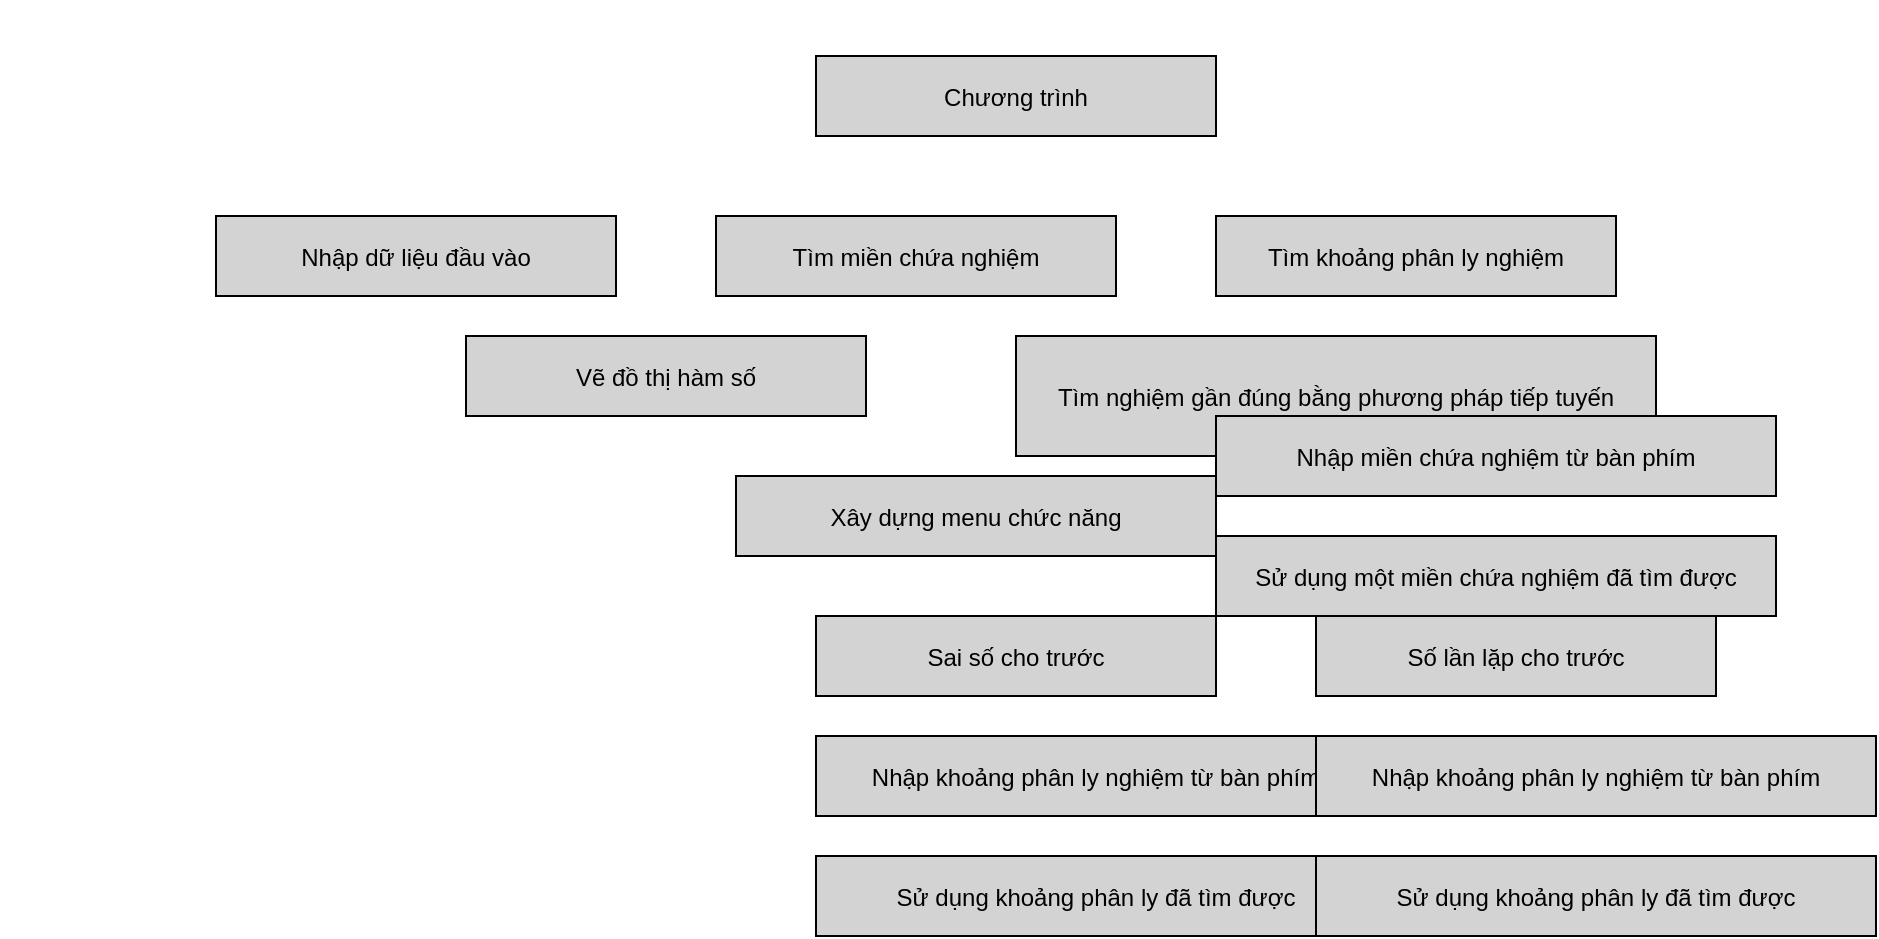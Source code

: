 <mxfile>
  <diagram name="Flowchart" id="Ogo2ZEDdb6shQg6sG_2K">
    <mxGraphModel dx="1462" dy="727" grid="1" gridSize="10" guides="1" tooltips="1" connect="1" arrows="1" fold="1" page="1" pageScale="1" pageWidth="827" pageHeight="1169" math="0" shadow="0">
      <root>
        <mxCell id="0" />
        <mxCell id="1" parent="0" />
        
        <!-- Chương trình -->
        <mxCell id="2" value="Chương trình" style="rounded=0;fillColor=#D3D3D3;strokeColor=#000000;" vertex="1" parent="1">
          <mxGeometry x="400" y="20" width="200" height="40" as="geometry" />
        </mxCell>

        <!-- 5 chức năng chính -->
        <mxCell id="3" value="Nhập dữ liệu đầu vào" style="rounded=0;fillColor=#D3D3D3;strokeColor=#000000;" vertex="1" parent="1">
          <mxGeometry x="100" y="100" width="200" height="40" as="geometry" />
        </mxCell>
        <mxCell id="4" value="Tìm miền chứa nghiệm" style="rounded=0;fillColor=#D3D3D3;strokeColor=#000000;" vertex="1" parent="1">
          <mxGeometry x="350" y="100" width="200" height="40" as="geometry" />
        </mxCell>
        <mxCell id="5" value="Tìm khoảng phân ly nghiệm" style="rounded=0;fillColor=#D3D3D3;strokeColor=#000000;" vertex="1" parent="1">
          <mxGeometry x="600" y="100" width="200" height="40" as="geometry" />
        </mxCell>
        <mxCell id="6" value="Vẽ đồ thị hàm số" style="rounded=0;fillColor=#D3D3D3;strokeColor=#000000;" vertex="1" parent="1">
          <mxGeometry x="225" y="160" width="200" height="40" as="geometry" />
        </mxCell>
        <mxCell id="7" value="Tìm nghiệm gần đúng bằng phương pháp tiếp tuyến" style="rounded=0;fillColor=#D3D3D3;strokeColor=#000000;" vertex="1" parent="1">
          <mxGeometry x="500" y="160" width="320" height="60" as="geometry" />
        </mxCell>
        <mxCell id="8" value="Xây dựng menu chức năng" style="rounded=0;fillColor=#D3D3D3;strokeColor=#000000;" vertex="1" parent="1">
          <mxGeometry x="360" y="230" width="240" height="40" as="geometry" />
        </mxCell>

        <!-- Nhánh trong "Tìm nghiệm gần đúng..." -->
        <mxCell id="9" value="Sai số cho trước" style="rounded=0;fillColor=#D3D3D3;strokeColor=#000000;" vertex="1" parent="1">
          <mxGeometry x="400" y="300" width="200" height="40" as="geometry" />
        </mxCell>
        <mxCell id="10" value="Số lần lặp cho trước" style="rounded=0;fillColor=#D3D3D3;strokeColor=#000000;" vertex="1" parent="1">
          <mxGeometry x="650" y="300" width="200" height="40" as="geometry" />
        </mxCell>

        <!-- Các tùy chọn trong mỗi nhánh -->
        <mxCell id="11" value="Nhập khoảng phân ly nghiệm từ bàn phím" style="rounded=0;fillColor=#D3D3D3;strokeColor=#000000;" vertex="1" parent="1">
          <mxGeometry x="400" y="360" width="280" height="40" as="geometry" />
        </mxCell>
        <mxCell id="12" value="Sử dụng khoảng phân ly đã tìm được" style="rounded=0;fillColor=#D3D3D3;strokeColor=#000000;" vertex="1" parent="1">
          <mxGeometry x="400" y="420" width="280" height="40" as="geometry" />
        </mxCell>
        <mxCell id="13" value="Nhập khoảng phân ly nghiệm từ bàn phím" style="rounded=0;fillColor=#D3D3D3;strokeColor=#000000;" vertex="1" parent="1">
          <mxGeometry x="650" y="360" width="280" height="40" as="geometry" />
        </mxCell>
        <mxCell id="14" value="Sử dụng khoảng phân ly đã tìm được" style="rounded=0;fillColor=#D3D3D3;strokeColor=#000000;" vertex="1" parent="1">
          <mxGeometry x="650" y="420" width="280" height="40" as="geometry" />
        </mxCell>

        <!-- Nhánh của Tìm khoảng phân ly nghiệm -->
        <mxCell id="15" value="Nhập miền chứa nghiệm từ bàn phím" style="rounded=0;fillColor=#D3D3D3;strokeColor=#000000;" vertex="1" parent="1">
          <mxGeometry x="600" y="200" width="280" height="40" as="geometry" />
        </mxCell>
        <mxCell id="16" value="Sử dụng một miền chứa nghiệm đã tìm được" style="rounded=0;fillColor=#D3D3D3;strokeColor=#000000;" vertex="1" parent="1">
          <mxGeometry x="600" y="260" width="280" height="40" as="geometry" />
        </mxCell>

        <!-- Edges -->
        <mxCell id="e1" style="endArrow=block;" edge="1" parent="1" source="2" target="3" />
        <mxCell id="e2" style="endArrow=block;" edge="1" parent="1" source="2" target="4" />
        <mxCell id="e3" style="endArrow=block;" edge="1" parent="1" source="2" target="5" />
        <mxCell id="e4" style="endArrow=block;" edge="1" parent="1" source="2" target="6" />
        <mxCell id="e5" style="endArrow=block;" edge="1" parent="1" source="2" target="7" />
        <mxCell id="e6" style="endArrow=block;" edge="1" parent="1" source="2" target="8" />

        <mxCell id="e7" style="endArrow=block;" edge="1" parent="1" source="7" target="9" />
        <mxCell id="e8" style="endArrow=block;" edge="1" parent="1" source="7" target="10" />

        <mxCell id="e9" style="endArrow=block;" edge="1" parent="1" source="9" target="11" />
        <mxCell id="e10" style="endArrow=block;" edge="1" parent="1" source="9" target="12" />

        <mxCell id="e11" style="endArrow=block;" edge="1" parent="1" source="10" target="13" />
        <mxCell id="e12" style="endArrow=block;" edge="1" parent="1" source="10" target="14" />

        <mxCell id="e13" style="endArrow=block;" edge="1" parent="1" source="5" target="15" />
        <mxCell id="e14" style="endArrow=block;" edge="1" parent="1" source="5" target="16" />
      </root>
    </mxGraphModel>
  </diagram>
</mxfile>
